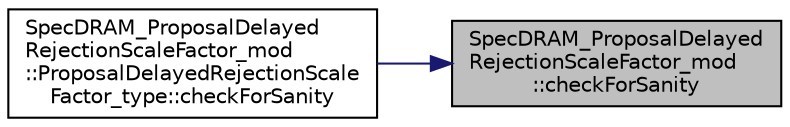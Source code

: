 digraph "SpecDRAM_ProposalDelayedRejectionScaleFactor_mod::checkForSanity"
{
 // LATEX_PDF_SIZE
  edge [fontname="Helvetica",fontsize="10",labelfontname="Helvetica",labelfontsize="10"];
  node [fontname="Helvetica",fontsize="10",shape=record];
  rankdir="RL";
  Node1 [label="SpecDRAM_ProposalDelayed\lRejectionScaleFactor_mod\l::checkForSanity",height=0.2,width=0.4,color="black", fillcolor="grey75", style="filled", fontcolor="black",tooltip=" "];
  Node1 -> Node2 [dir="back",color="midnightblue",fontsize="10",style="solid",fontname="Helvetica"];
  Node2 [label="SpecDRAM_ProposalDelayed\lRejectionScaleFactor_mod\l::ProposalDelayedRejectionScale\lFactor_type::checkForSanity",height=0.2,width=0.4,color="black", fillcolor="white", style="filled",URL="$structSpecDRAM__ProposalDelayedRejectionScaleFactor__mod_1_1ProposalDelayedRejectionScaleFactor__type.html#aad200498b8432fa3bdf7381e6c0ccc3b",tooltip=" "];
}
